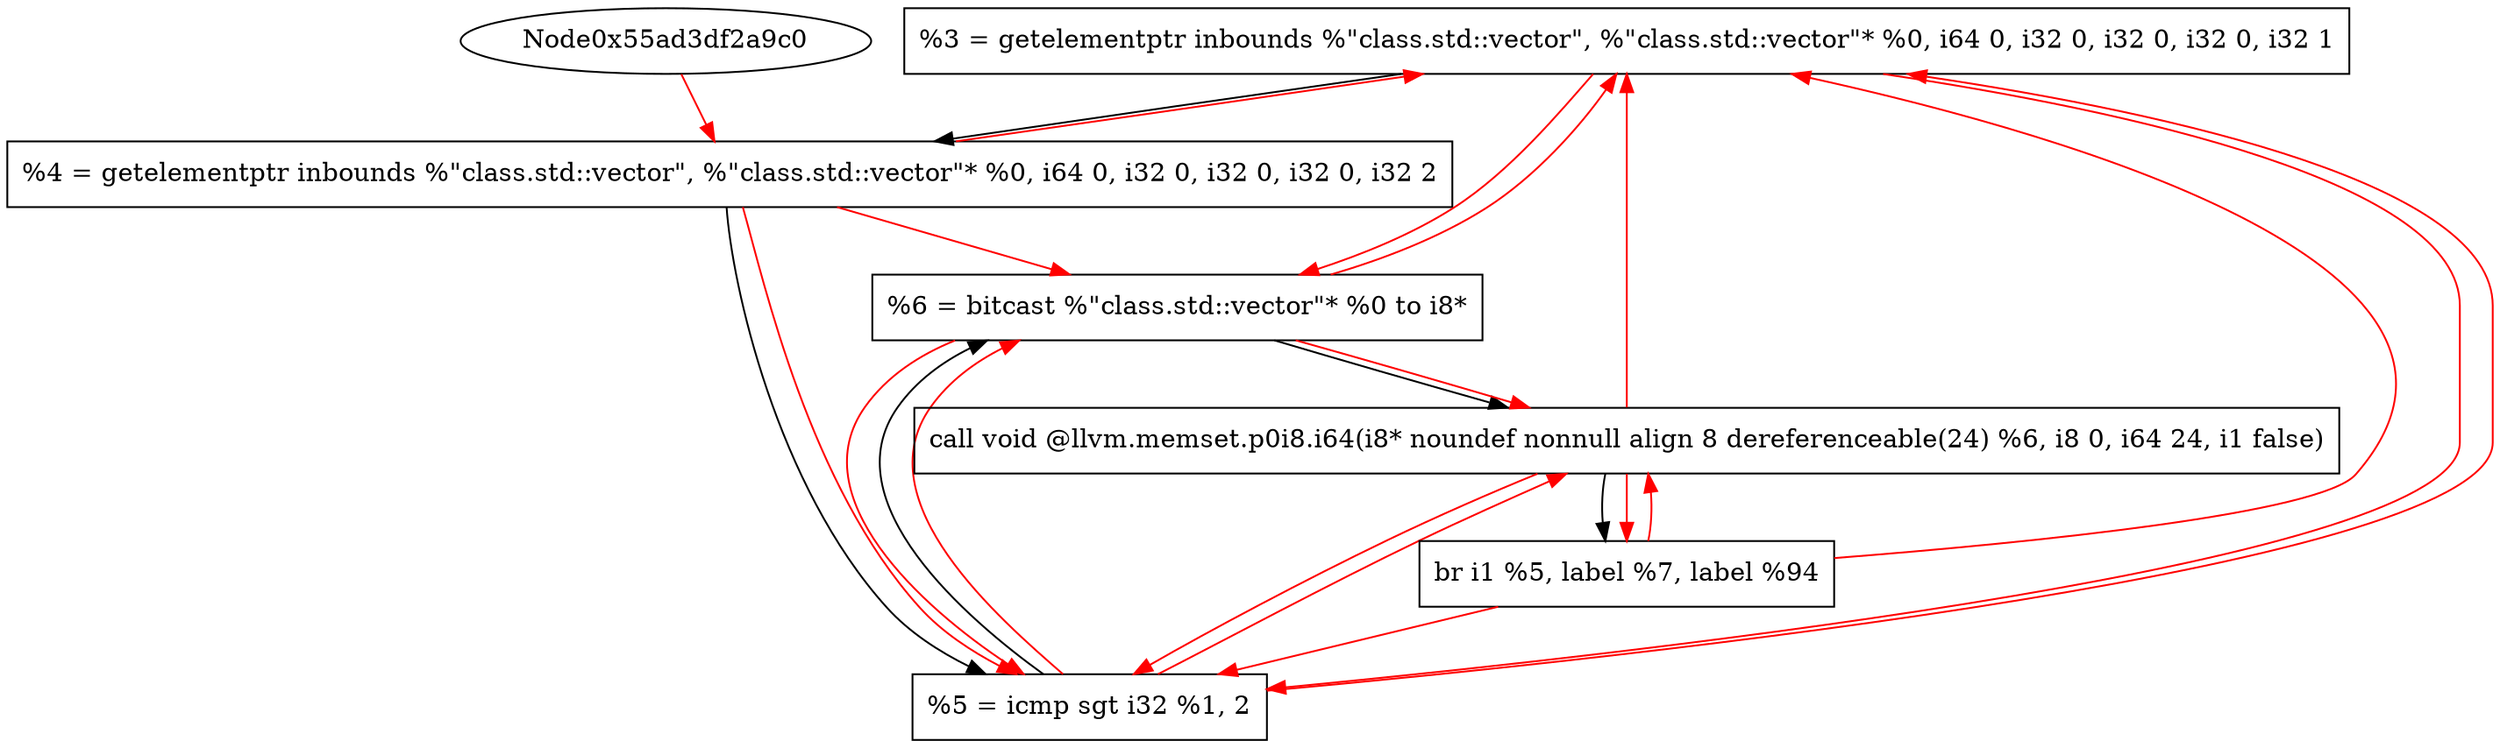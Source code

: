 digraph "DFG for '_Z11count_up_toi' function" {
 Node0x55ad3df2a950[shape=record, label="  %3 = getelementptr inbounds %\"class.std::vector\", %\"class.std::vector\"* %0, i64 0, i32 0, i32 0, i32 0, i32 1"];
 Node0x55ad3df2aa30[shape=record, label="  %4 = getelementptr inbounds %\"class.std::vector\", %\"class.std::vector\"* %0, i64 0, i32 0, i32 0, i32 0, i32 2"];
 Node0x55ad3df2ab50[shape=record, label="  %5 = icmp sgt i32 %1, 2"];
 Node0x55ad3df2ac50[shape=record, label="  %6 = bitcast %\"class.std::vector\"* %0 to i8*"];
 Node0x55ad3df2ad20[shape=record, label="  call void @llvm.memset.p0i8.i64(i8* noundef nonnull align 8 dereferenceable(24) %6, i8 0, i64 24, i1 false)"];
 Node0x55ad3df2ae00[shape=record, label="  br i1 %5, label %7, label %94"];
 Node0x55ad3df2a950 -> Node0x55ad3df2aa30
 Node0x55ad3df2aa30 -> Node0x55ad3df2ab50
 Node0x55ad3df2ab50 -> Node0x55ad3df2ac50
 Node0x55ad3df2ac50 -> Node0x55ad3df2ad20
 Node0x55ad3df2ad20 -> Node0x55ad3df2ae00
edge [color=red]
 Node0x55ad3df2a9c0 -> Node0x55ad3df2aa30
 Node0x55ad3df2aa30 -> Node0x55ad3df2a950
 Node0x55ad3df2ab50 -> Node0x55ad3df2a950
 Node0x55ad3df2ac50 -> Node0x55ad3df2a950
 Node0x55ad3df2ad20 -> Node0x55ad3df2a950
 Node0x55ad3df2ae00 -> Node0x55ad3df2a950
 Node0x55ad3df2a950 -> Node0x55ad3df2ab50
 Node0x55ad3df2aa30 -> Node0x55ad3df2ab50
 Node0x55ad3df2ab50 -> Node0x55ad3df2ac50
 Node0x55ad3df2ac50 -> Node0x55ad3df2ab50
 Node0x55ad3df2ad20 -> Node0x55ad3df2ab50
 Node0x55ad3df2ae00 -> Node0x55ad3df2ab50
 Node0x55ad3df2a950 -> Node0x55ad3df2ac50
 Node0x55ad3df2aa30 -> Node0x55ad3df2ac50
 Node0x55ad3df2ab50 -> Node0x55ad3df2ad20
 Node0x55ad3df2ac50 -> Node0x55ad3df2ad20
 Node0x55ad3df2ad20 -> Node0x55ad3df2ae00
 Node0x55ad3df2ae00 -> Node0x55ad3df2ad20
}